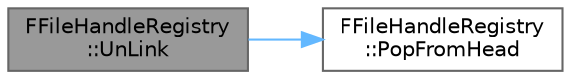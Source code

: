 digraph "FFileHandleRegistry::UnLink"
{
 // INTERACTIVE_SVG=YES
 // LATEX_PDF_SIZE
  bgcolor="transparent";
  edge [fontname=Helvetica,fontsize=10,labelfontname=Helvetica,labelfontsize=10];
  node [fontname=Helvetica,fontsize=10,shape=box,height=0.2,width=0.4];
  rankdir="LR";
  Node1 [id="Node000001",label="FFileHandleRegistry\l::UnLink",height=0.2,width=0.4,color="gray40", fillcolor="grey60", style="filled", fontcolor="black",tooltip=" "];
  Node1 -> Node2 [id="edge1_Node000001_Node000002",color="steelblue1",style="solid",tooltip=" "];
  Node2 [id="Node000002",label="FFileHandleRegistry\l::PopFromHead",height=0.2,width=0.4,color="grey40", fillcolor="white", style="filled",URL="$d1/dee/classFFileHandleRegistry.html#ad0ab6001e57592f39f11b07737c4348a",tooltip=" "];
}
